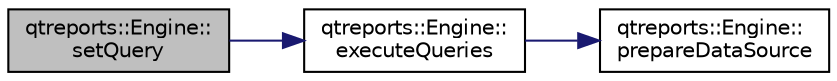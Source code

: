 digraph "qtreports::Engine::setQuery"
{
 // INTERACTIVE_SVG=YES
  bgcolor="transparent";
  edge [fontname="Helvetica",fontsize="10",labelfontname="Helvetica",labelfontsize="10"];
  node [fontname="Helvetica",fontsize="10",shape=record];
  rankdir="LR";
  Node1 [label="qtreports::Engine::\lsetQuery",height=0.2,width=0.4,color="black", fillcolor="grey75", style="filled", fontcolor="black"];
  Node1 -> Node2 [color="midnightblue",fontsize="10",style="solid",fontname="Helvetica"];
  Node2 [label="qtreports::Engine::\lexecuteQueries",height=0.2,width=0.4,color="black",URL="$classqtreports_1_1_engine.html#ac214aea9f2f2b795307550290fa1d1ae"];
  Node2 -> Node3 [color="midnightblue",fontsize="10",style="solid",fontname="Helvetica"];
  Node3 [label="qtreports::Engine::\lprepareDataSource",height=0.2,width=0.4,color="black",URL="$classqtreports_1_1_engine.html#a1d96729622d140d02108a29034aecea0"];
}
